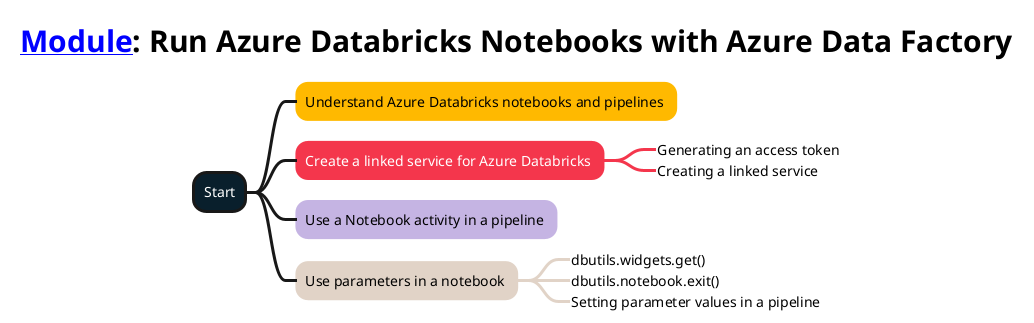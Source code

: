 @startmindmap
<style>
title {
        FontSize 30
        FontColor #000000
    }
mindmapDiagram {
    :depth(0) {
        BackgroundColor #091f2c
        FontColor #ffffff
        LineThickness 3.0
    }
    .topic1 {
        BackgroundColor #ffb900
        LineColor #ffb900
        LineThickness 3.0
        FontColor #000000
    }
    .topic2 {
        BackgroundColor #f4364c
        LineColor #f4364c
        LineThickness 3.0
        FontColor #ffffff
    }
    .topic3 {
        BackgroundColor #c5b4e3
        LineColor #c5b4e3
        LineThickness 3.0
        FontColor #000000
    }
    .topic4 {
        BackgroundColor #e1d3c7
        LineColor #e1d3c7
        LineThickness 3.0
        FontColor #000000
    }
    .topic5 {
        BackgroundColor #07641d
        LineColor #07641d
        LineThickness 3.0
        FontColor #ffffff
    }
}
</style>
title [[https://learn.microsoft.com/training/modules/run-azure-databricks-notebooks-azure-data-factory/ Module]]: Run Azure Databricks Notebooks with Azure Data Factory
+ Start
++ Understand Azure Databricks notebooks and pipelines <<topic1>>
++ Create a linked service for Azure Databricks <<topic2>>
+++_ Generating an access token
+++_ Creating a linked service
++ Use a Notebook activity in a pipeline <<topic3>>
++ Use parameters in a notebook <<topic4>>
+++_ dbutils.widgets.get()
+++_ dbutils.notebook.exit()
+++_ Setting parameter values in a pipeline
@endmindmap